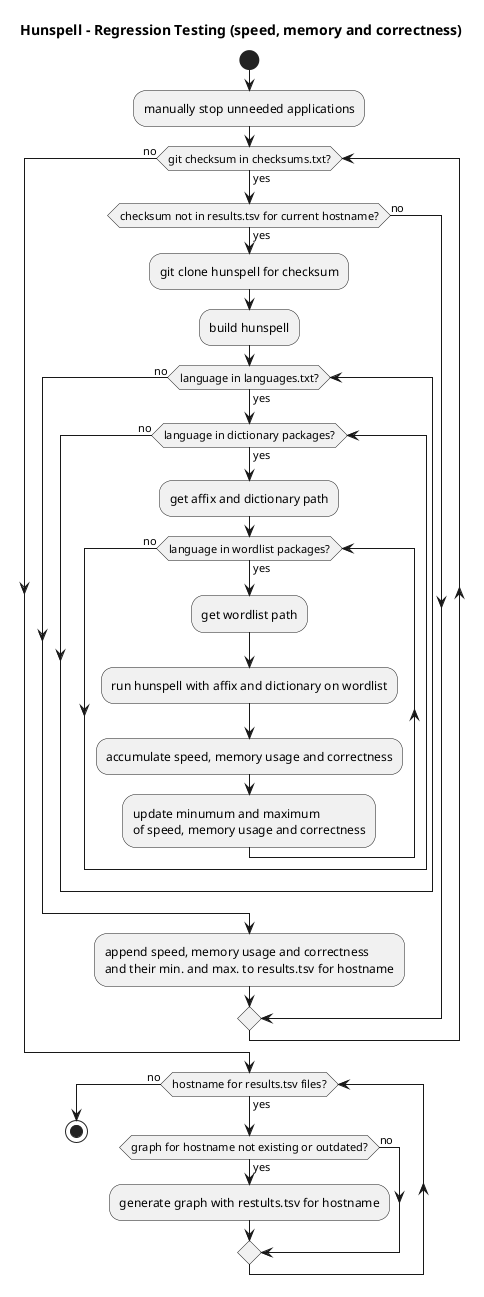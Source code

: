 @startuml

title Hunspell - Regression Testing (speed, memory and correctness)

start
:manually stop unneeded applications;
while (git checksum in checksums.txt?) is (yes)
	if (checksum not in results.tsv for current hostname?) then (yes)
		:git clone hunspell for checksum;
		:build hunspell;
		while (language in languages.txt?) is (yes)
			while (language in dictionary packages?) is (yes)
				:get affix and dictionary path;
				while (language in wordlist packages?) is (yes)
					:get wordlist path;
					:run hunspell with affix and dictionary on wordlist;
					:accumulate speed, memory usage and correctness;
					:update minumum and maximum\nof speed, memory usage and correctness;
				endwhile (no)
			endwhile (no)
		endwhile (no)
		:append speed, memory usage and correctness\nand their min. and max. to results.tsv for hostname;
	else (no)
	endif
endwhile (no)
while (hostname for results.tsv files?) is (yes)
	if (graph for hostname not existing or outdated?) then (yes)
		:generate graph with restults.tsv for hostname;
	else (no)
	endif
endwhile (no)
stop

@enduml
